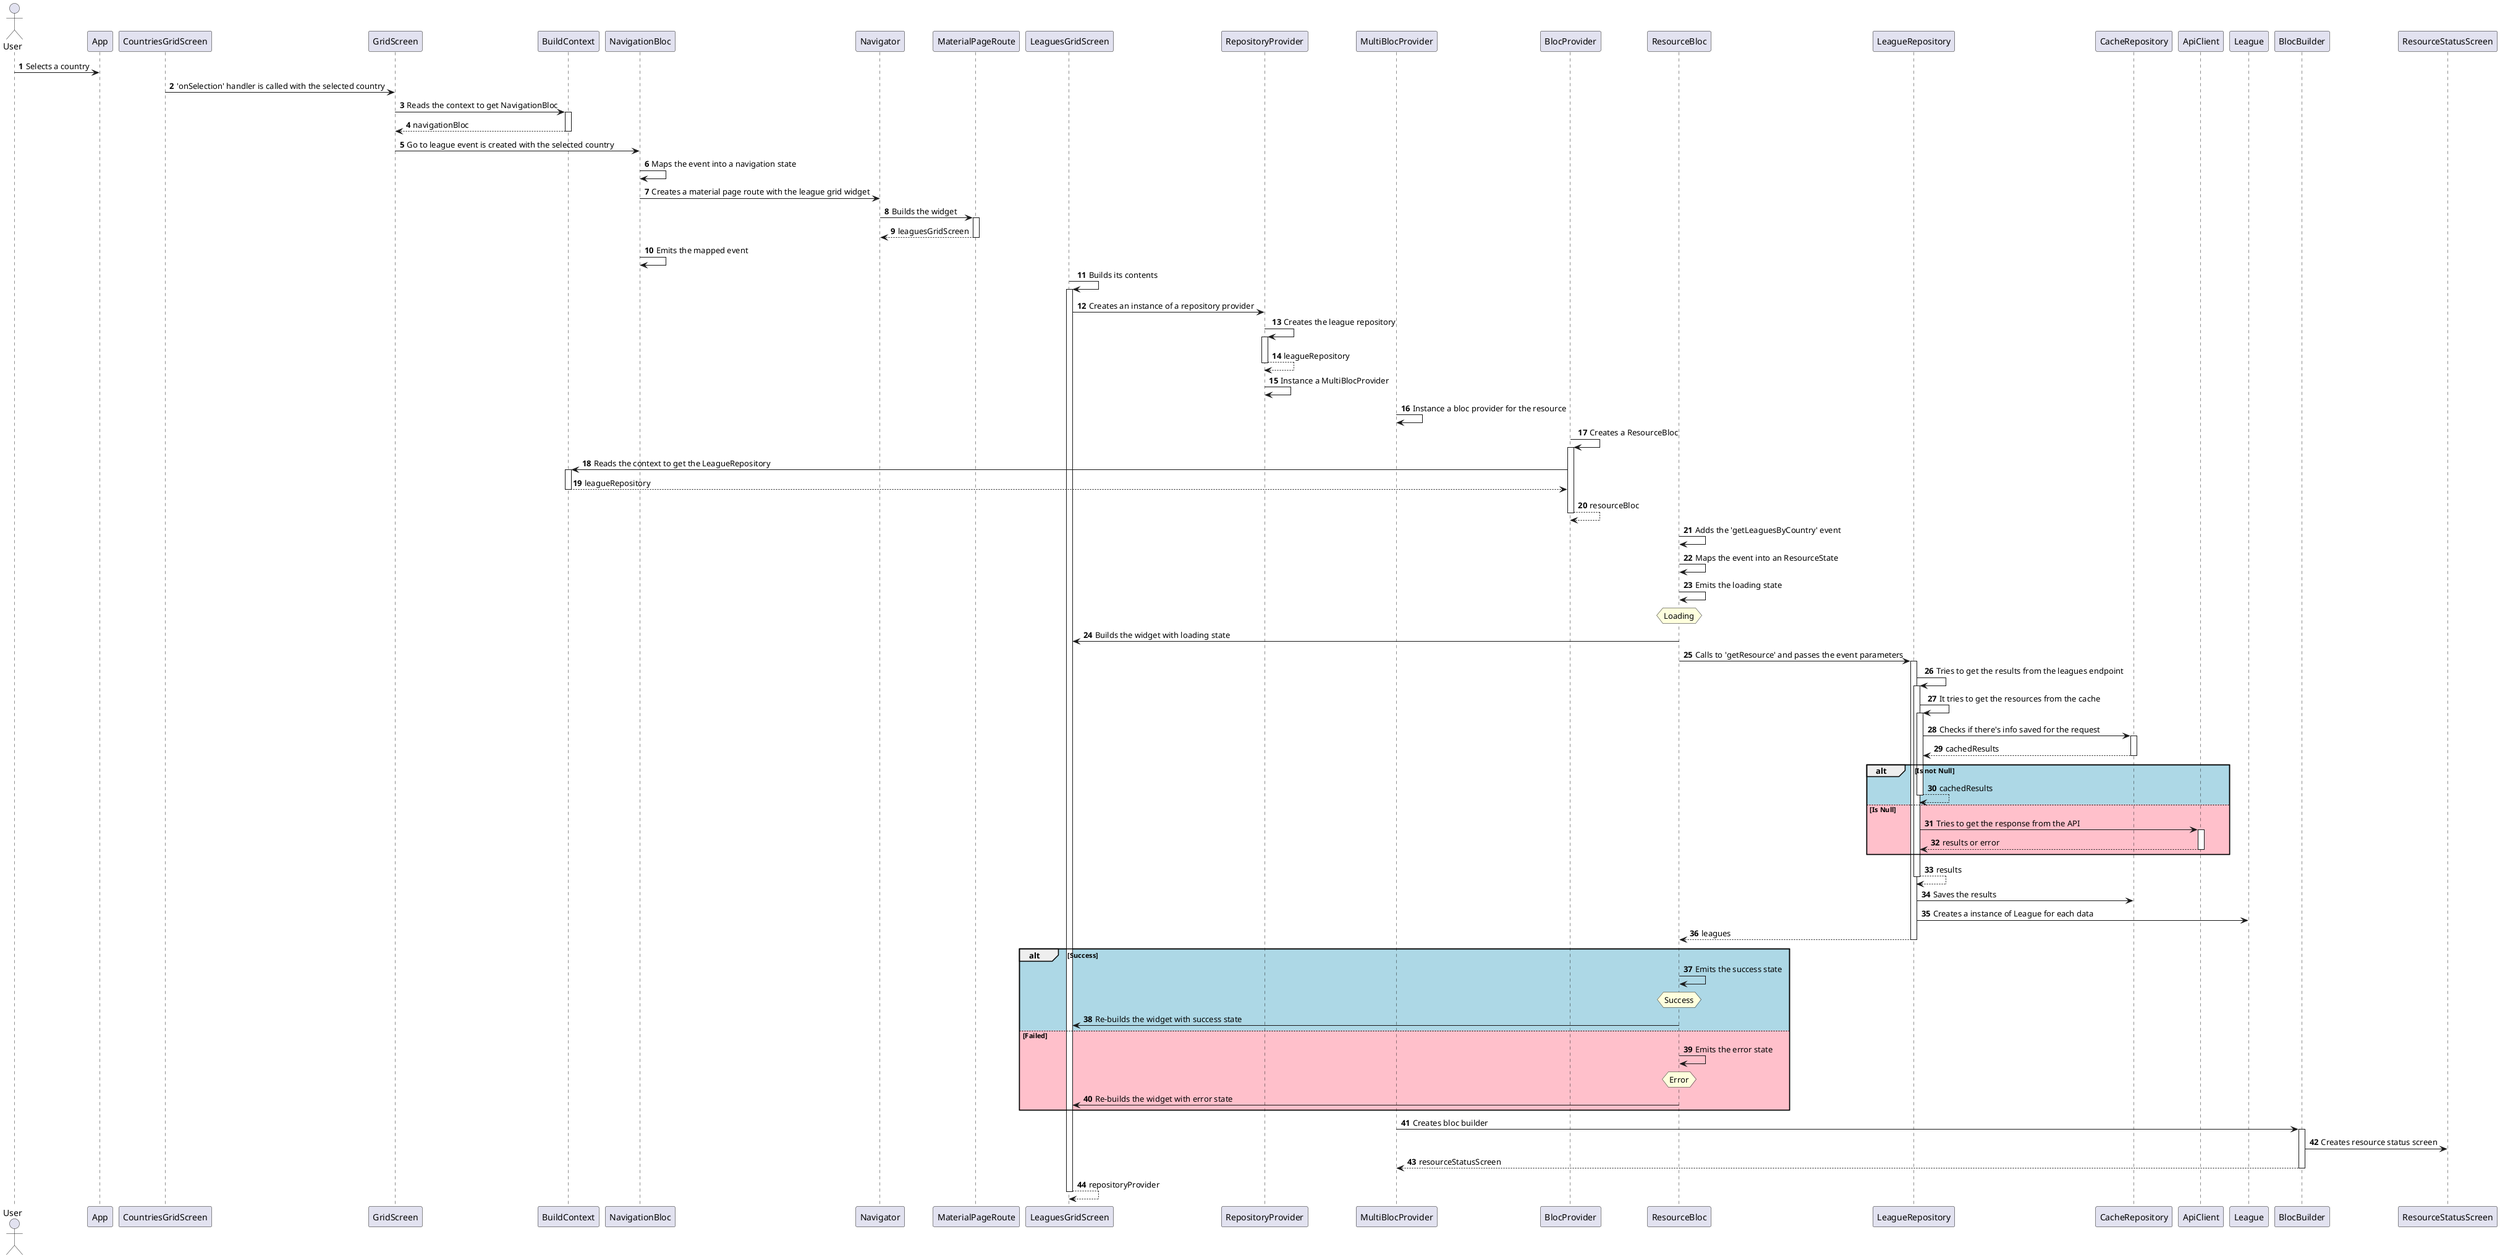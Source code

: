 @startuml
'https://plantuml.com/sequence-diagram

autonumber

actor User

User -> App: Selects a country

CountriesGridScreen -> GridScreen: 'onSelection' handler is called with the selected country
GridScreen -> BuildContext ++: Reads the context to get NavigationBloc
return navigationBloc

GridScreen -> NavigationBloc: Go to league event is created with the selected country
NavigationBloc -> NavigationBloc: Maps the event into a navigation state
NavigationBloc -> Navigator: Creates a material page route with the league grid widget
Navigator -> MaterialPageRoute ++: Builds the widget
return leaguesGridScreen
NavigationBloc -> NavigationBloc: Emits the mapped event

LeaguesGridScreen -> LeaguesGridScreen ++: Builds its contents
LeaguesGridScreen -> RepositoryProvider: Creates an instance of a repository provider
RepositoryProvider -> RepositoryProvider ++: Creates the league repository
return leagueRepository

RepositoryProvider -> RepositoryProvider: Instance a MultiBlocProvider
MultiBlocProvider -> MultiBlocProvider: Instance a bloc provider for the resource
BlocProvider -> BlocProvider ++: Creates a ResourceBloc
BlocProvider -> BuildContext ++: Reads the context to get the LeagueRepository
return leagueRepository
return resourceBloc
ResourceBloc -> ResourceBloc: Adds the 'getLeaguesByCountry' event
ResourceBloc -> ResourceBloc: Maps the event into an ResourceState
ResourceBloc -> ResourceBloc: Emits the loading state
hnote over ResourceBloc: Loading
ResourceBloc -> LeaguesGridScreen: Builds the widget with loading state
ResourceBloc -> LeagueRepository ++: Calls to 'getResource' and passes the event parameters
LeagueRepository -> LeagueRepository ++: Tries to get the results from the leagues endpoint
LeagueRepository -> LeagueRepository ++: It tries to get the resources from the cache
LeagueRepository -> CacheRepository ++: Checks if there's info saved for the request
return cachedResults

alt #LightBlue Is not Null
    return cachedResults
else #Pink Is Null
    LeagueRepository -> ApiClient ++: Tries to get the response from the API
    return results or error
end

return results

LeagueRepository -> CacheRepository: Saves the results
LeagueRepository -> League: Creates a instance of League for each data
return leagues

alt #LightBlue Success
    ResourceBloc -> ResourceBloc: Emits the success state
    hnote over ResourceBloc: Success
    ResourceBloc -> LeaguesGridScreen: Re-builds the widget with success state
else #Pink Failed
    ResourceBloc -> ResourceBloc: Emits the error state
    hnote over ResourceBloc: Error
    ResourceBloc -> LeaguesGridScreen: Re-builds the widget with error state
end

MultiBlocProvider -> BlocBuilder ++: Creates bloc builder
BlocBuilder -> ResourceStatusScreen: Creates resource status screen
return resourceStatusScreen
return repositoryProvider

@enduml